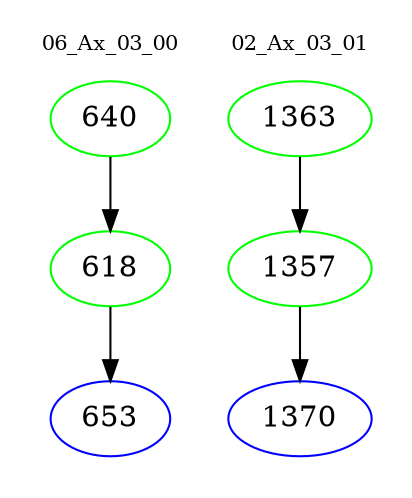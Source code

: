 digraph{
subgraph cluster_0 {
color = white
label = "06_Ax_03_00";
fontsize=10;
T0_640 [label="640", color="green"]
T0_640 -> T0_618 [color="black"]
T0_618 [label="618", color="green"]
T0_618 -> T0_653 [color="black"]
T0_653 [label="653", color="blue"]
}
subgraph cluster_1 {
color = white
label = "02_Ax_03_01";
fontsize=10;
T1_1363 [label="1363", color="green"]
T1_1363 -> T1_1357 [color="black"]
T1_1357 [label="1357", color="green"]
T1_1357 -> T1_1370 [color="black"]
T1_1370 [label="1370", color="blue"]
}
}
